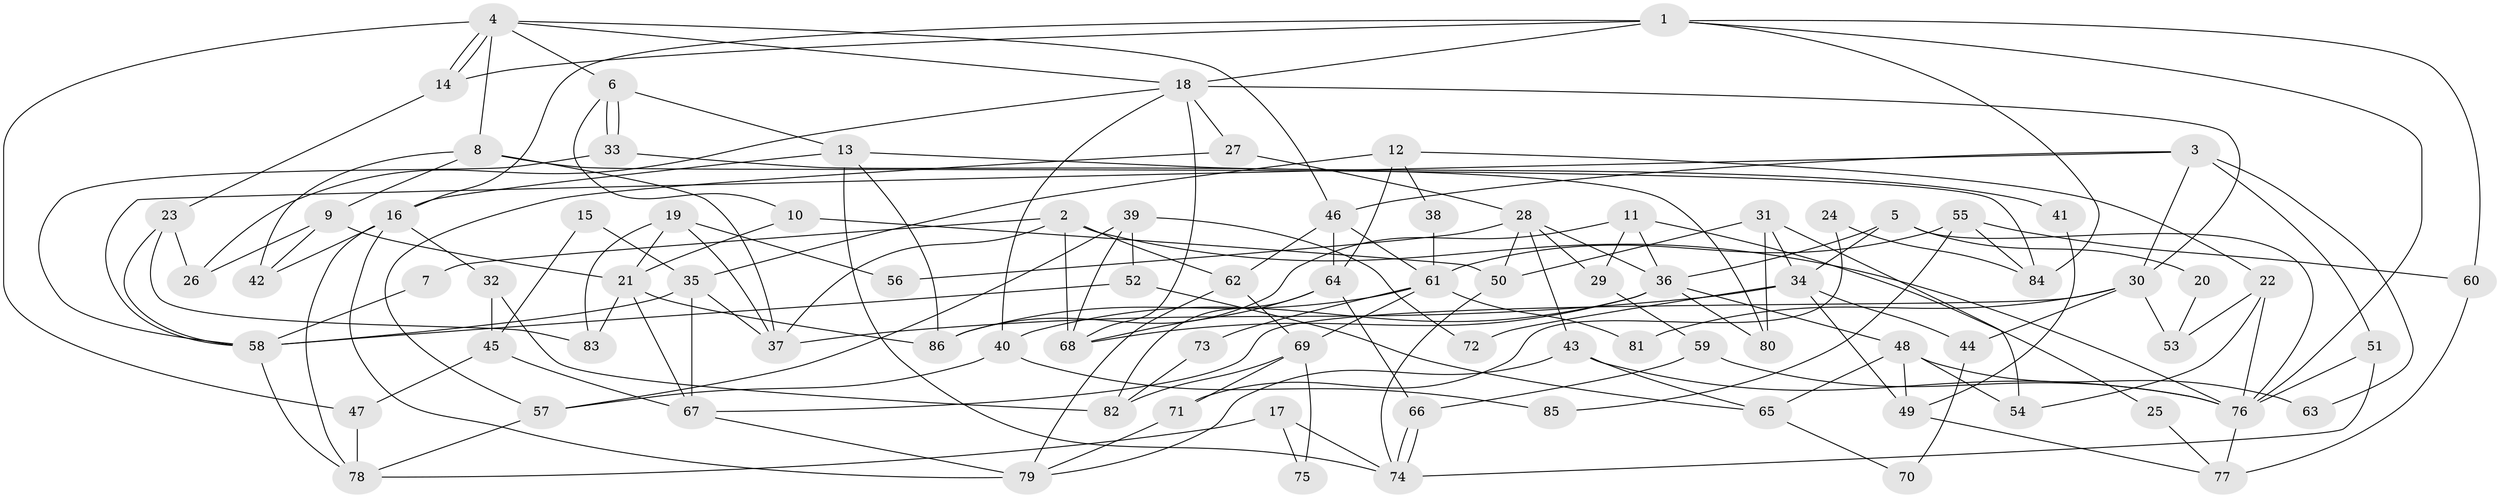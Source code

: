 // Generated by graph-tools (version 1.1) at 2025/11/02/27/25 16:11:24]
// undirected, 86 vertices, 172 edges
graph export_dot {
graph [start="1"]
  node [color=gray90,style=filled];
  1;
  2;
  3;
  4;
  5;
  6;
  7;
  8;
  9;
  10;
  11;
  12;
  13;
  14;
  15;
  16;
  17;
  18;
  19;
  20;
  21;
  22;
  23;
  24;
  25;
  26;
  27;
  28;
  29;
  30;
  31;
  32;
  33;
  34;
  35;
  36;
  37;
  38;
  39;
  40;
  41;
  42;
  43;
  44;
  45;
  46;
  47;
  48;
  49;
  50;
  51;
  52;
  53;
  54;
  55;
  56;
  57;
  58;
  59;
  60;
  61;
  62;
  63;
  64;
  65;
  66;
  67;
  68;
  69;
  70;
  71;
  72;
  73;
  74;
  75;
  76;
  77;
  78;
  79;
  80;
  81;
  82;
  83;
  84;
  85;
  86;
  1 -- 14;
  1 -- 18;
  1 -- 16;
  1 -- 60;
  1 -- 76;
  1 -- 84;
  2 -- 76;
  2 -- 37;
  2 -- 7;
  2 -- 62;
  2 -- 68;
  3 -- 51;
  3 -- 30;
  3 -- 46;
  3 -- 58;
  3 -- 63;
  4 -- 46;
  4 -- 14;
  4 -- 14;
  4 -- 6;
  4 -- 8;
  4 -- 18;
  4 -- 47;
  5 -- 34;
  5 -- 36;
  5 -- 20;
  5 -- 76;
  6 -- 33;
  6 -- 33;
  6 -- 10;
  6 -- 13;
  7 -- 58;
  8 -- 9;
  8 -- 37;
  8 -- 42;
  8 -- 84;
  9 -- 42;
  9 -- 26;
  9 -- 21;
  10 -- 50;
  10 -- 21;
  11 -- 29;
  11 -- 86;
  11 -- 25;
  11 -- 36;
  12 -- 35;
  12 -- 64;
  12 -- 22;
  12 -- 38;
  13 -- 86;
  13 -- 16;
  13 -- 41;
  13 -- 74;
  14 -- 23;
  15 -- 35;
  15 -- 45;
  16 -- 32;
  16 -- 42;
  16 -- 78;
  16 -- 79;
  17 -- 74;
  17 -- 78;
  17 -- 75;
  18 -- 27;
  18 -- 26;
  18 -- 30;
  18 -- 40;
  18 -- 68;
  19 -- 21;
  19 -- 37;
  19 -- 56;
  19 -- 83;
  20 -- 53;
  21 -- 67;
  21 -- 83;
  21 -- 86;
  22 -- 76;
  22 -- 53;
  22 -- 54;
  23 -- 83;
  23 -- 58;
  23 -- 26;
  24 -- 84;
  24 -- 71;
  25 -- 77;
  27 -- 57;
  27 -- 28;
  28 -- 43;
  28 -- 36;
  28 -- 29;
  28 -- 50;
  28 -- 56;
  29 -- 59;
  30 -- 67;
  30 -- 44;
  30 -- 53;
  30 -- 81;
  31 -- 80;
  31 -- 50;
  31 -- 34;
  31 -- 54;
  32 -- 45;
  32 -- 82;
  33 -- 58;
  33 -- 80;
  34 -- 37;
  34 -- 44;
  34 -- 49;
  34 -- 72;
  35 -- 58;
  35 -- 67;
  35 -- 37;
  36 -- 68;
  36 -- 40;
  36 -- 48;
  36 -- 80;
  38 -- 61;
  39 -- 57;
  39 -- 68;
  39 -- 52;
  39 -- 72;
  40 -- 57;
  40 -- 85;
  41 -- 49;
  43 -- 76;
  43 -- 79;
  43 -- 65;
  44 -- 70;
  45 -- 67;
  45 -- 47;
  46 -- 61;
  46 -- 62;
  46 -- 64;
  47 -- 78;
  48 -- 54;
  48 -- 49;
  48 -- 63;
  48 -- 65;
  49 -- 77;
  50 -- 74;
  51 -- 76;
  51 -- 74;
  52 -- 65;
  52 -- 58;
  55 -- 84;
  55 -- 60;
  55 -- 61;
  55 -- 85;
  57 -- 78;
  58 -- 78;
  59 -- 66;
  59 -- 76;
  60 -- 77;
  61 -- 69;
  61 -- 73;
  61 -- 81;
  61 -- 86;
  62 -- 69;
  62 -- 79;
  64 -- 68;
  64 -- 66;
  64 -- 82;
  65 -- 70;
  66 -- 74;
  66 -- 74;
  67 -- 79;
  69 -- 82;
  69 -- 71;
  69 -- 75;
  71 -- 79;
  73 -- 82;
  76 -- 77;
}
